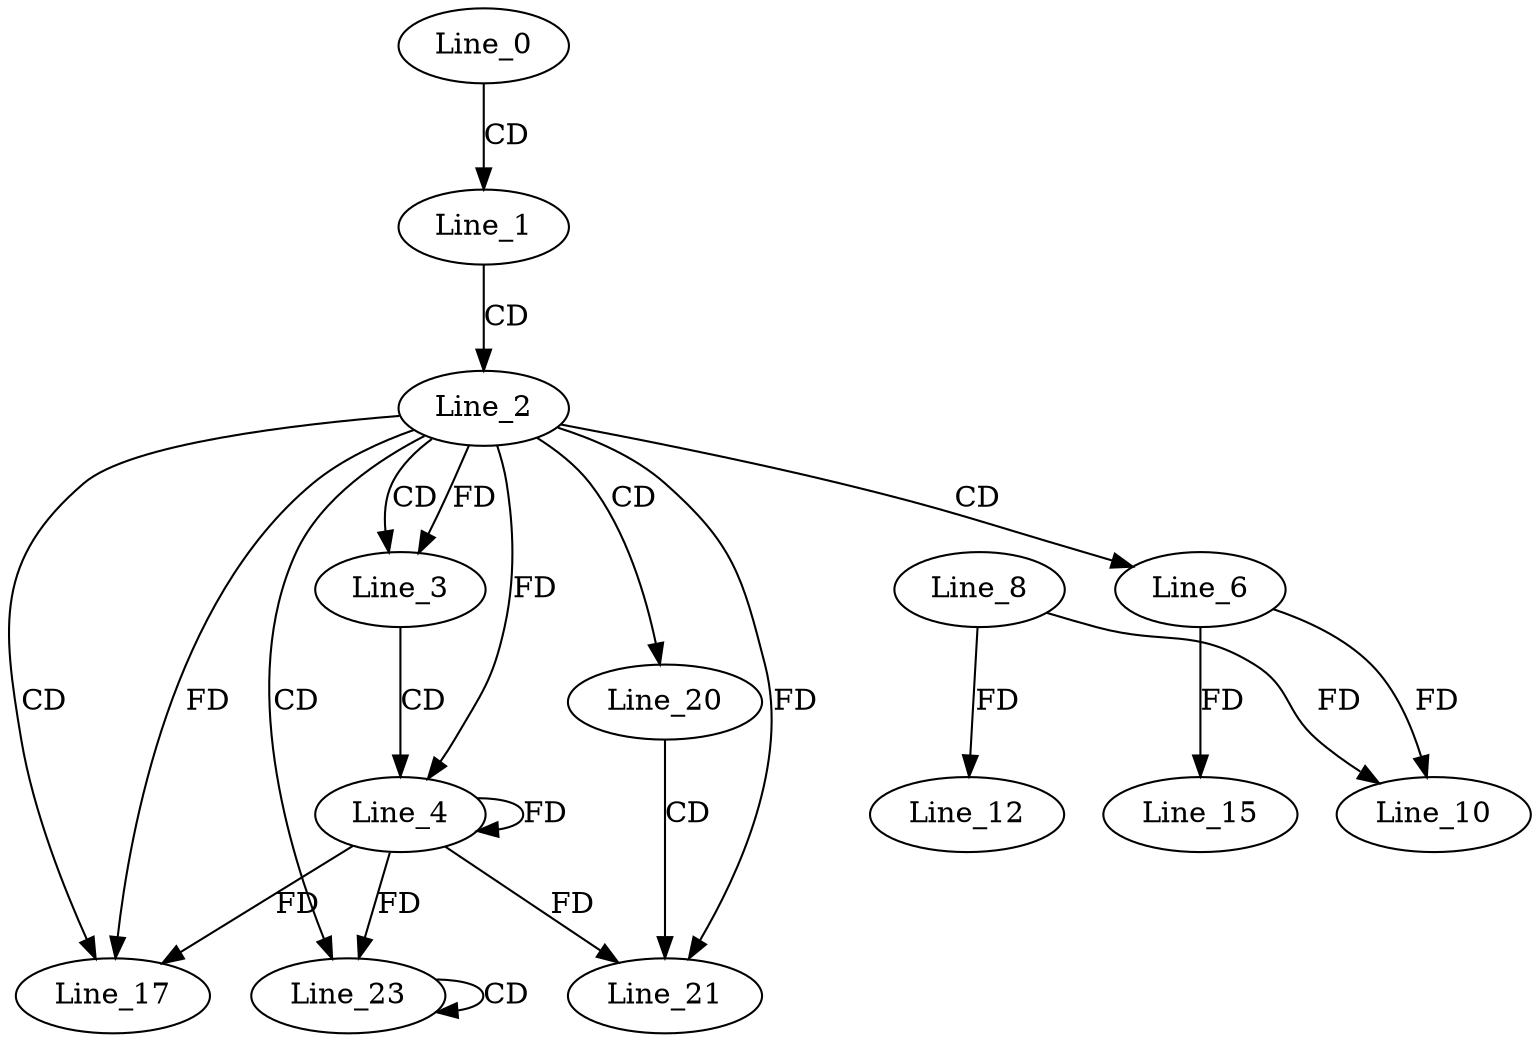 digraph G {
  Line_0;
  Line_1;
  Line_2;
  Line_3;
  Line_3;
  Line_3;
  Line_4;
  Line_4;
  Line_6;
  Line_10;
  Line_8;
  Line_12;
  Line_15;
  Line_17;
  Line_17;
  Line_17;
  Line_20;
  Line_21;
  Line_21;
  Line_23;
  Line_23;
  Line_0 -> Line_1 [ label="CD" ];
  Line_1 -> Line_2 [ label="CD" ];
  Line_2 -> Line_3 [ label="CD" ];
  Line_2 -> Line_3 [ label="FD" ];
  Line_3 -> Line_4 [ label="CD" ];
  Line_2 -> Line_4 [ label="FD" ];
  Line_4 -> Line_4 [ label="FD" ];
  Line_2 -> Line_6 [ label="CD" ];
  Line_6 -> Line_10 [ label="FD" ];
  Line_8 -> Line_10 [ label="FD" ];
  Line_8 -> Line_12 [ label="FD" ];
  Line_6 -> Line_15 [ label="FD" ];
  Line_2 -> Line_17 [ label="CD" ];
  Line_2 -> Line_17 [ label="FD" ];
  Line_4 -> Line_17 [ label="FD" ];
  Line_2 -> Line_20 [ label="CD" ];
  Line_20 -> Line_21 [ label="CD" ];
  Line_2 -> Line_21 [ label="FD" ];
  Line_4 -> Line_21 [ label="FD" ];
  Line_2 -> Line_23 [ label="CD" ];
  Line_23 -> Line_23 [ label="CD" ];
  Line_4 -> Line_23 [ label="FD" ];
}
